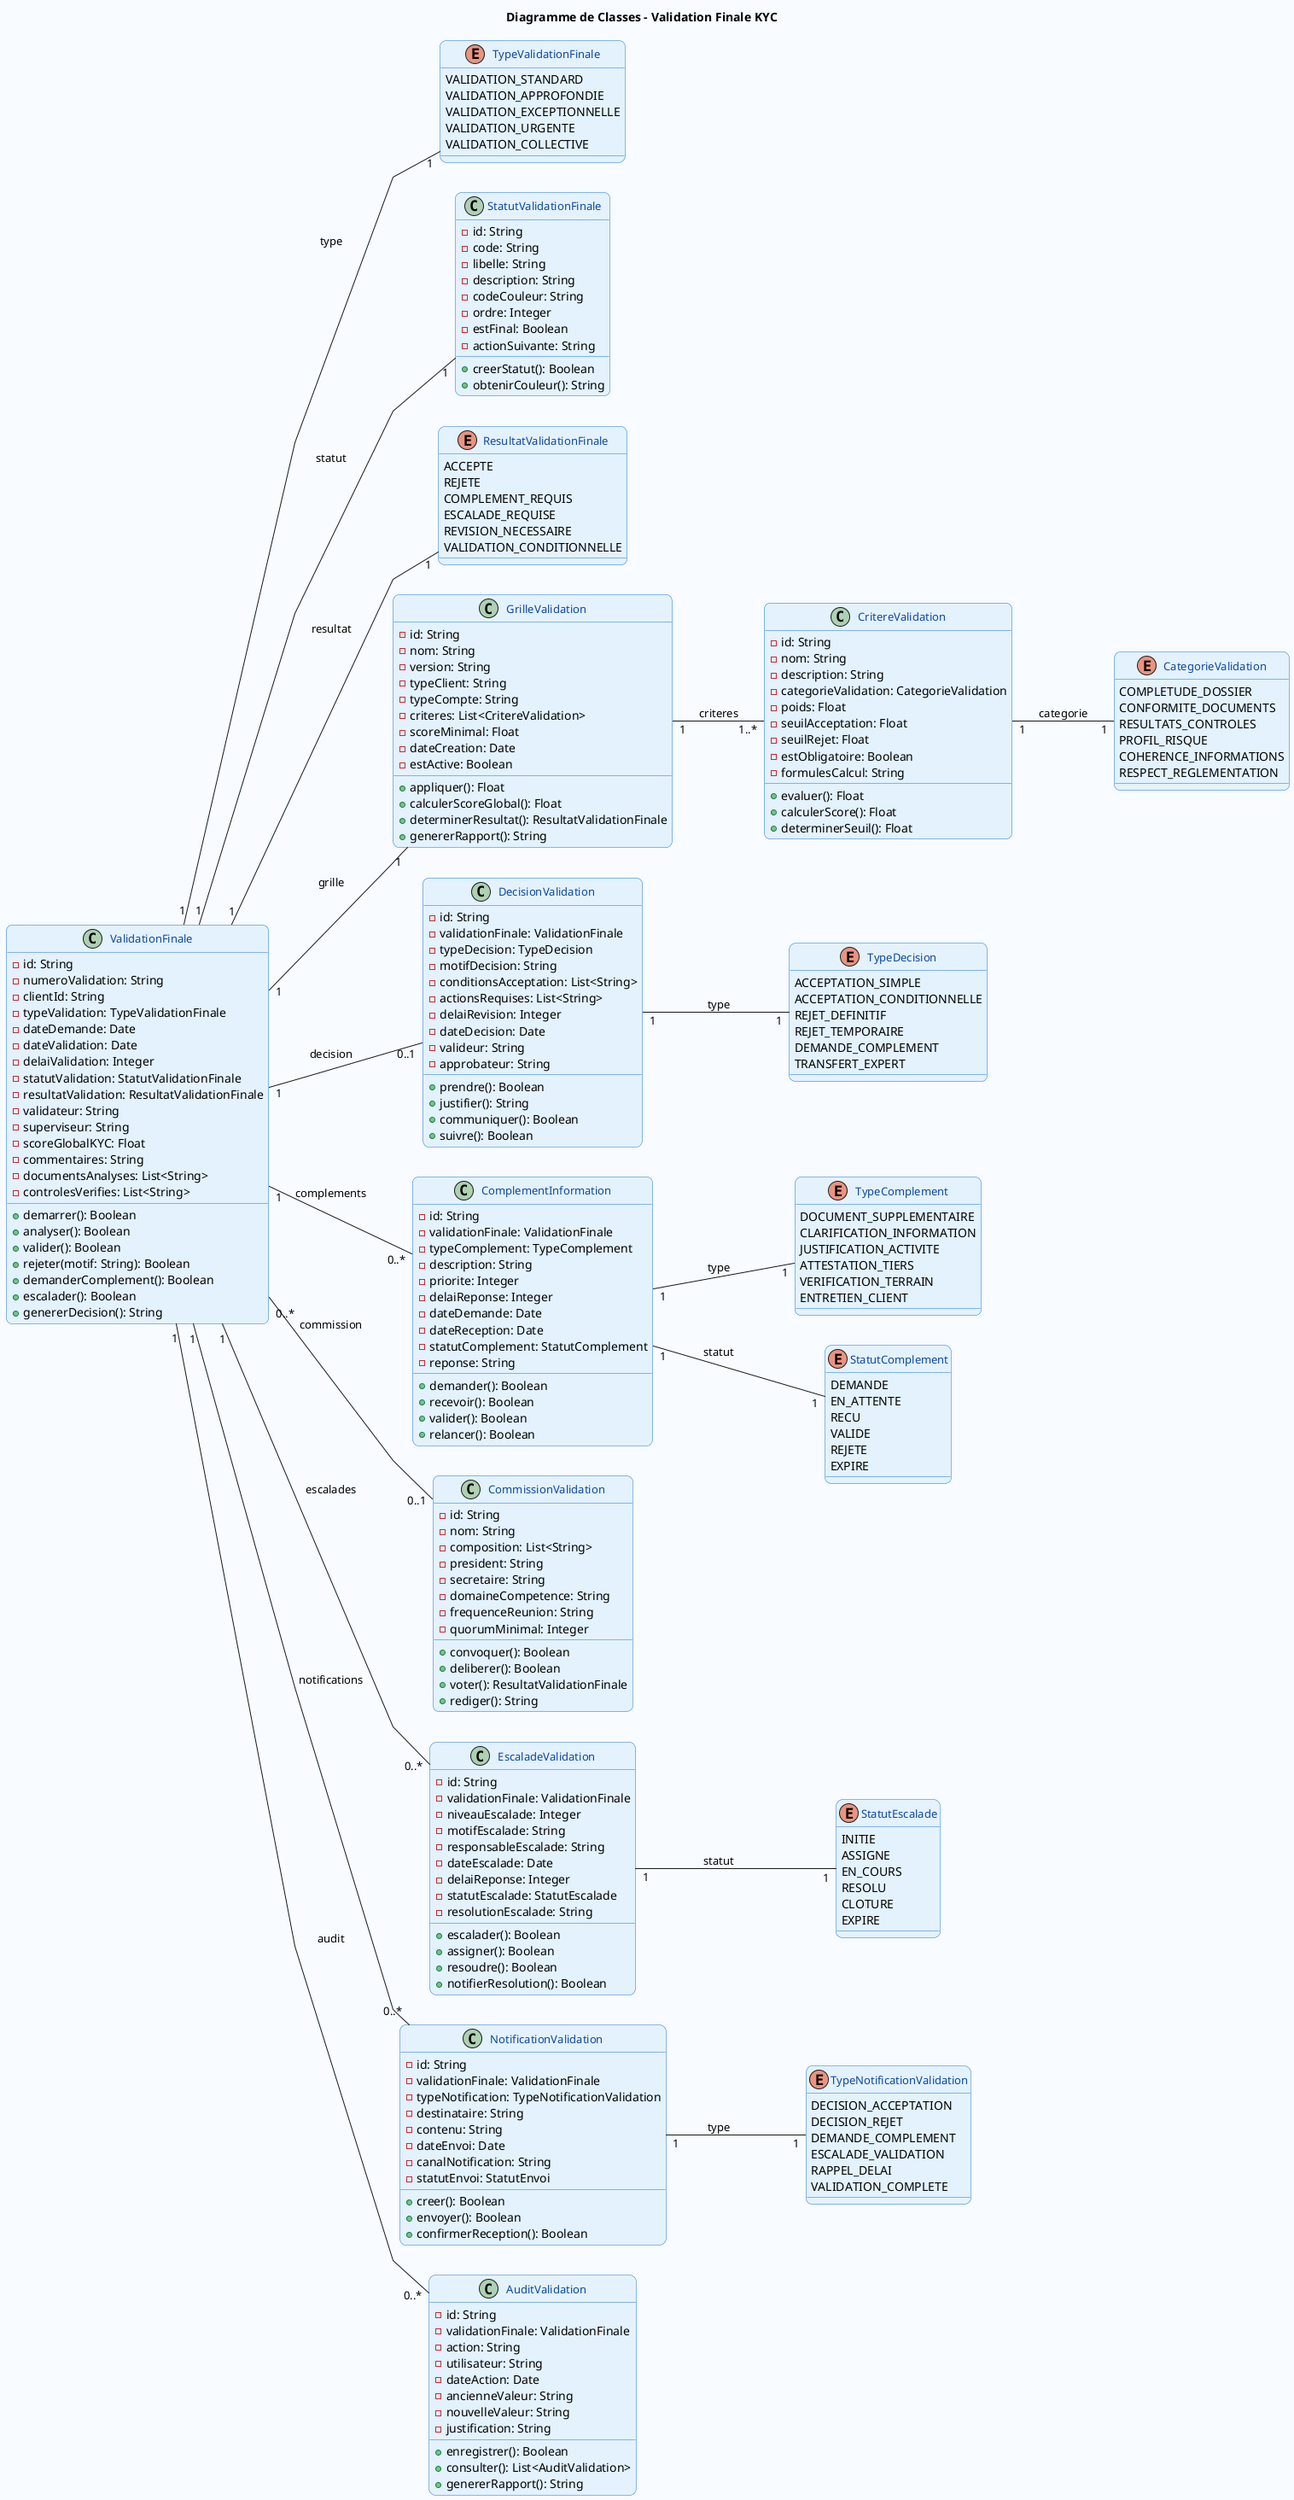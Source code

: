 @startuml DiagrammeClasseValidationFinale
skinparam linetype polyline
skinparam backgroundColor #F8FBFF
skinparam classBackgroundColor #E3F2FD
skinparam classBorderColor #1976D2
skinparam classFontColor #0D47A1
skinparam classFontSize 13
skinparam roundCorner 15
left to right direction

title Diagramme de Classes - Validation Finale KYC

class ValidationFinale {
    - id: String
    - numeroValidation: String
    - clientId: String
    - typeValidation: TypeValidationFinale
    - dateDemande: Date
    - dateValidation: Date
    - delaiValidation: Integer
    - statutValidation: StatutValidationFinale
    - resultatValidation: ResultatValidationFinale
    - validateur: String
    - superviseur: String
    - scoreGlobalKYC: Float
    - commentaires: String
    - documentsAnalyses: List<String>
    - controlesVerifies: List<String>
    + demarrer(): Boolean
    + analyser(): Boolean
    + valider(): Boolean
    + rejeter(motif: String): Boolean
    + demanderComplement(): Boolean
    + escalader(): Boolean
    + genererDecision(): String
}

enum TypeValidationFinale {
    VALIDATION_STANDARD
    VALIDATION_APPROFONDIE
    VALIDATION_EXCEPTIONNELLE
    VALIDATION_URGENTE
    VALIDATION_COLLECTIVE
}

class StatutValidationFinale {
    - id: String
    - code: String
    - libelle: String
    - description: String
    - codeCouleur: String
    - ordre: Integer
    - estFinal: Boolean
    - actionSuivante: String
    + creerStatut(): Boolean
    + obtenirCouleur(): String
}

enum ResultatValidationFinale {
    ACCEPTE
    REJETE
    COMPLEMENT_REQUIS
    ESCALADE_REQUISE
    REVISION_NECESSAIRE
    VALIDATION_CONDITIONNELLE
}

class CritereValidation {
    - id: String
    - nom: String
    - description: String
    - categorieValidation: CategorieValidation
    - poids: Float
    - seuilAcceptation: Float
    - seuilRejet: Float
    - estObligatoire: Boolean
    - formulesCalcul: String
    + evaluer(): Float
    + calculerScore(): Float
    + determinerSeuil(): Float
}

enum CategorieValidation {
    COMPLETUDE_DOSSIER
    CONFORMITE_DOCUMENTS
    RESULTATS_CONTROLES
    PROFIL_RISQUE
    COHERENCE_INFORMATIONS
    RESPECT_REGLEMENTATION
}

class GrilleValidation {
    - id: String
    - nom: String
    - version: String
    - typeClient: String
    - typeCompte: String
    - criteres: List<CritereValidation>
    - scoreMinimal: Float
    - dateCreation: Date
    - estActive: Boolean
    + appliquer(): Float
    + calculerScoreGlobal(): Float
    + determinerResultat(): ResultatValidationFinale
    + genererRapport(): String
}

class DecisionValidation {
    - id: String
    - validationFinale: ValidationFinale
    - typeDecision: TypeDecision
    - motifDecision: String
    - conditionsAcceptation: List<String>
    - actionsRequises: List<String>
    - delaiRevision: Integer
    - dateDecision: Date
    - valideur: String
    - approbateur: String
    + prendre(): Boolean
    + justifier(): String
    + communiquer(): Boolean
    + suivre(): Boolean
}

enum TypeDecision {
    ACCEPTATION_SIMPLE
    ACCEPTATION_CONDITIONNELLE
    REJET_DEFINITIF
    REJET_TEMPORAIRE
    DEMANDE_COMPLEMENT
    TRANSFERT_EXPERT
}

class ComplementInformation {
    - id: String
    - validationFinale: ValidationFinale
    - typeComplement: TypeComplement
    - description: String
    - priorite: Integer
    - delaiReponse: Integer
    - dateDemande: Date
    - dateReception: Date
    - statutComplement: StatutComplement
    - reponse: String
    + demander(): Boolean
    + recevoir(): Boolean
    + valider(): Boolean
    + relancer(): Boolean
}

enum TypeComplement {
    DOCUMENT_SUPPLEMENTAIRE
    CLARIFICATION_INFORMATION
    JUSTIFICATION_ACTIVITE
    ATTESTATION_TIERS
    VERIFICATION_TERRAIN
    ENTRETIEN_CLIENT
}

enum StatutComplement {
    DEMANDE
    EN_ATTENTE
    RECU
    VALIDE
    REJETE
    EXPIRE
}

class CommissionValidation {
    - id: String
    - nom: String
    - composition: List<String>
    - president: String
    - secretaire: String
    - domaineCompetence: String
    - frequenceReunion: String
    - quorumMinimal: Integer
    + convoquer(): Boolean
    + deliberer(): Boolean
    + voter(): ResultatValidationFinale
    + rediger(): String
}

class EscaladeValidation {
    - id: String
    - validationFinale: ValidationFinale
    - niveauEscalade: Integer
    - motifEscalade: String
    - responsableEscalade: String
    - dateEscalade: Date
    - delaiReponse: Integer
    - statutEscalade: StatutEscalade
    - resolutionEscalade: String
    + escalader(): Boolean
    + assigner(): Boolean
    + resoudre(): Boolean
    + notifierResolution(): Boolean
}

enum StatutEscalade {
    INITIE
    ASSIGNE
    EN_COURS
    RESOLU
    CLOTURE
    EXPIRE
}

class NotificationValidation {
    - id: String
    - validationFinale: ValidationFinale
    - typeNotification: TypeNotificationValidation
    - destinataire: String
    - contenu: String
    - dateEnvoi: Date
    - canalNotification: String
    - statutEnvoi: StatutEnvoi
    + creer(): Boolean
    + envoyer(): Boolean
    + confirmerReception(): Boolean
}

enum TypeNotificationValidation {
    DECISION_ACCEPTATION
    DECISION_REJET
    DEMANDE_COMPLEMENT
    ESCALADE_VALIDATION
    RAPPEL_DELAI
    VALIDATION_COMPLETE
}

class AuditValidation {
    - id: String
    - validationFinale: ValidationFinale
    - action: String
    - utilisateur: String
    - dateAction: Date
    - ancienneValeur: String
    - nouvelleValeur: String
    - justification: String
    + enregistrer(): Boolean
    + consulter(): List<AuditValidation>
    + genererRapport(): String
}

' Relations principales
ValidationFinale "1" -- "1" TypeValidationFinale : type
ValidationFinale "1" -- "1" StatutValidationFinale : statut
ValidationFinale "1" -- "1" ResultatValidationFinale : resultat
ValidationFinale "1" -- "1" GrilleValidation : grille
ValidationFinale "1" -- "0..1" DecisionValidation : decision
ValidationFinale "1" -- "0..*" ComplementInformation : complements
ValidationFinale "1" -- "0..*" EscaladeValidation : escalades
ValidationFinale "1" -- "0..*" NotificationValidation : notifications
ValidationFinale "1" -- "0..*" AuditValidation : audit

GrilleValidation "1" -- "1..*" CritereValidation : criteres
CritereValidation "1" -- "1" CategorieValidation : categorie

DecisionValidation "1" -- "1" TypeDecision : type
ComplementInformation "1" -- "1" TypeComplement : type
ComplementInformation "1" -- "1" StatutComplement : statut
EscaladeValidation "1" -- "1" StatutEscalade : statut
NotificationValidation "1" -- "1" TypeNotificationValidation : type

ValidationFinale "0..*" -- "0..1" CommissionValidation : commission

@enduml
